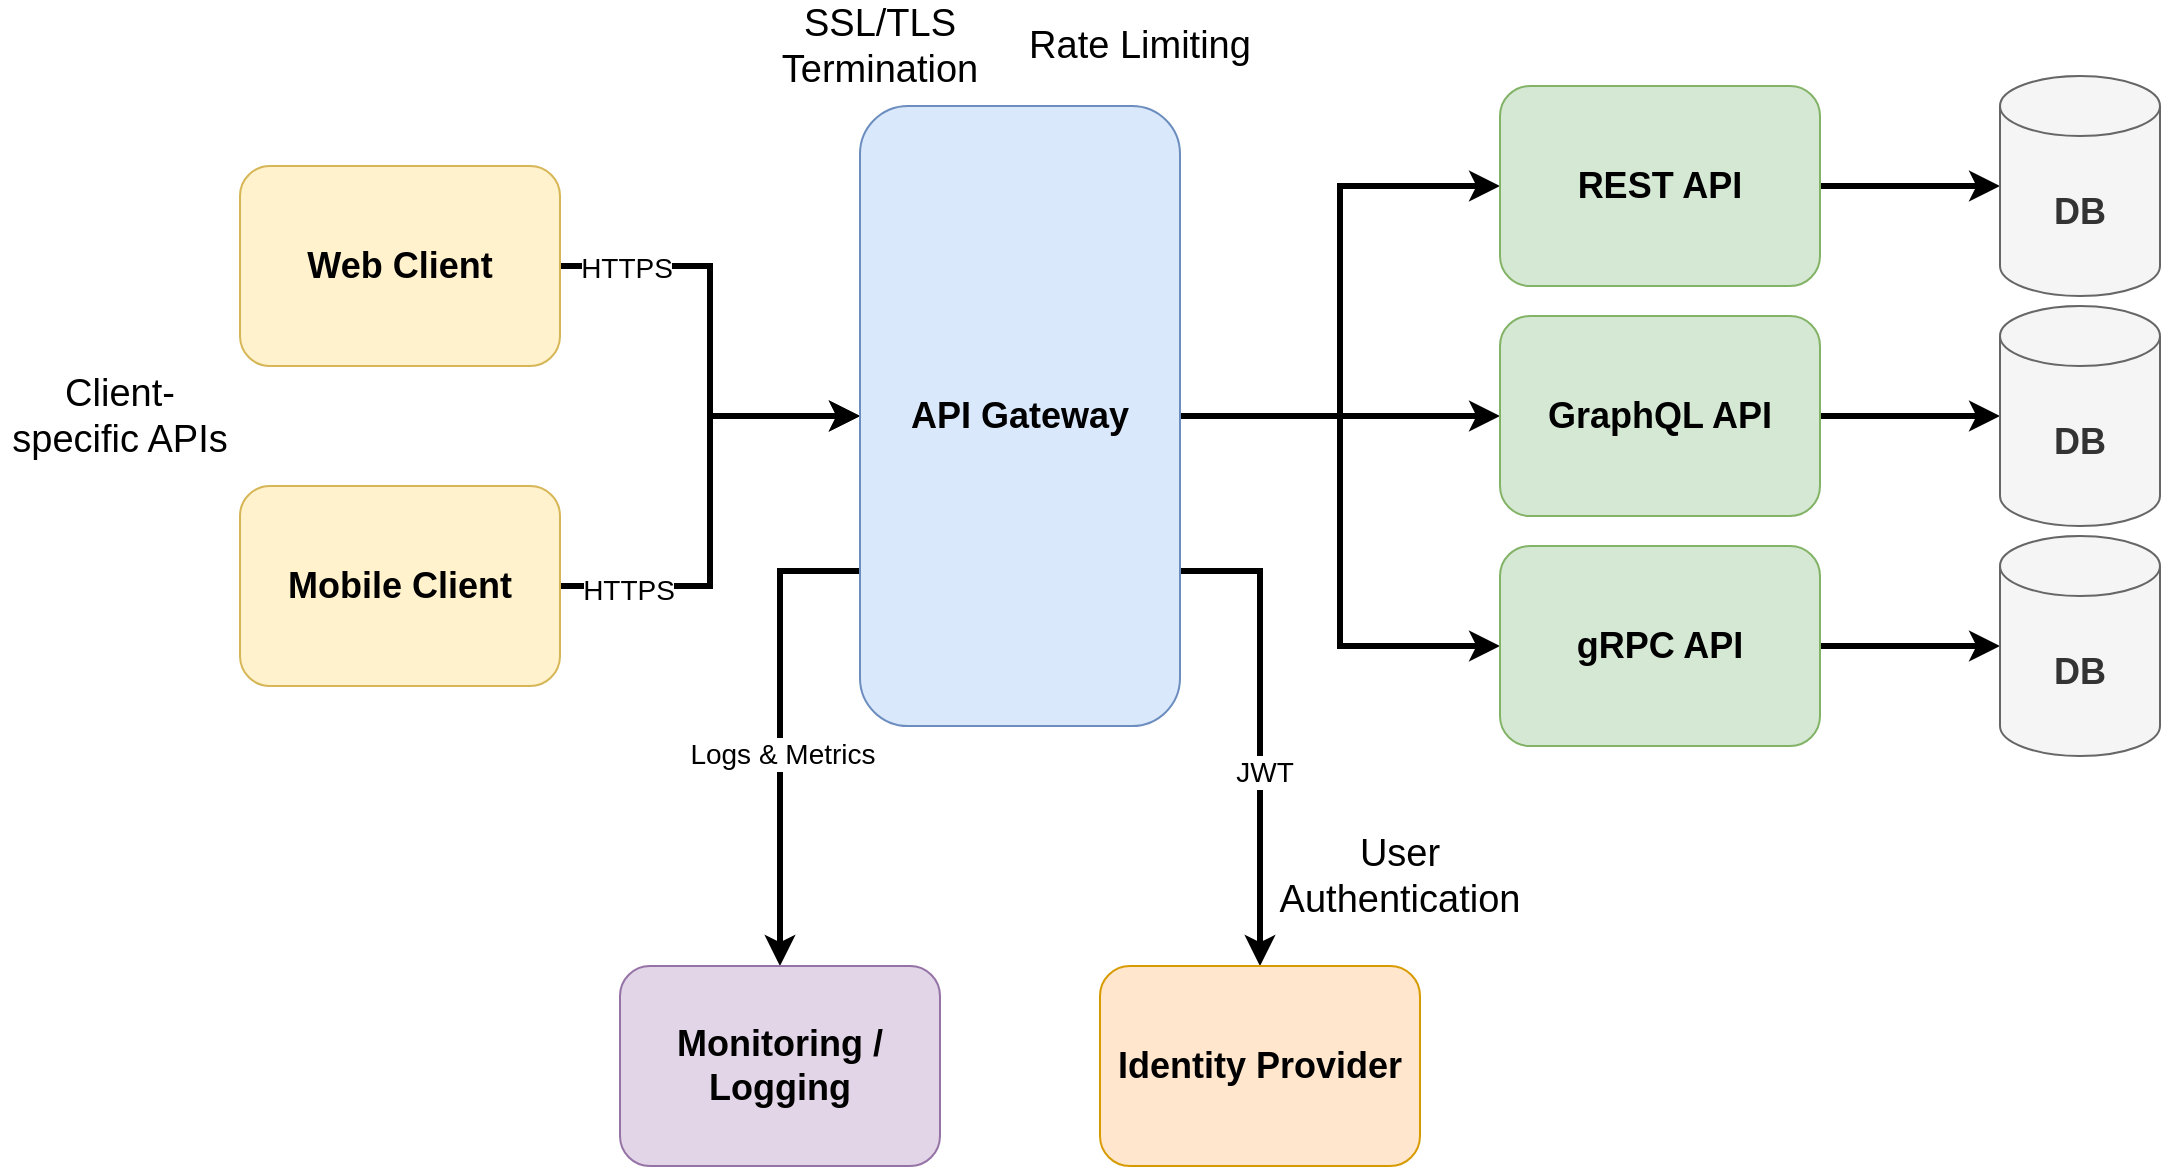 <mxfile version="21.2.1" type="device">
  <diagram name="Page-1" id="oiDOwIseU5BvPzYJeGbI">
    <mxGraphModel dx="1242" dy="822" grid="1" gridSize="10" guides="1" tooltips="1" connect="1" arrows="1" fold="1" page="1" pageScale="1" pageWidth="1169" pageHeight="827" math="0" shadow="0">
      <root>
        <mxCell id="0" />
        <mxCell id="1" parent="0" />
        <mxCell id="AUySJYUAtM3CedbyxXsD-10" style="edgeStyle=orthogonalEdgeStyle;rounded=0;orthogonalLoop=1;jettySize=auto;html=1;entryX=0;entryY=0.5;entryDx=0;entryDy=0;strokeWidth=3;" edge="1" parent="1" source="AUySJYUAtM3CedbyxXsD-1" target="AUySJYUAtM3CedbyxXsD-3">
          <mxGeometry relative="1" as="geometry" />
        </mxCell>
        <mxCell id="AUySJYUAtM3CedbyxXsD-12" value="&lt;font style=&quot;font-size: 14px;&quot;&gt;HTTPS&lt;/font&gt;" style="edgeLabel;html=1;align=center;verticalAlign=middle;resizable=0;points=[];" vertex="1" connectable="0" parent="AUySJYUAtM3CedbyxXsD-10">
          <mxGeometry x="-0.707" y="-1" relative="1" as="geometry">
            <mxPoint as="offset" />
          </mxGeometry>
        </mxCell>
        <mxCell id="AUySJYUAtM3CedbyxXsD-1" value="&lt;font style=&quot;font-size: 18px;&quot;&gt;&lt;b&gt;Web Client&lt;/b&gt;&lt;/font&gt;" style="rounded=1;whiteSpace=wrap;html=1;fillColor=#fff2cc;strokeColor=#d6b656;" vertex="1" parent="1">
          <mxGeometry x="170" y="160" width="160" height="100" as="geometry" />
        </mxCell>
        <mxCell id="AUySJYUAtM3CedbyxXsD-11" style="edgeStyle=orthogonalEdgeStyle;rounded=0;orthogonalLoop=1;jettySize=auto;html=1;entryX=0;entryY=0.5;entryDx=0;entryDy=0;strokeWidth=3;" edge="1" parent="1" source="AUySJYUAtM3CedbyxXsD-2" target="AUySJYUAtM3CedbyxXsD-3">
          <mxGeometry relative="1" as="geometry" />
        </mxCell>
        <mxCell id="AUySJYUAtM3CedbyxXsD-13" value="&lt;font style=&quot;font-size: 14px;&quot;&gt;HTTPS&lt;/font&gt;" style="edgeLabel;html=1;align=center;verticalAlign=middle;resizable=0;points=[];" vertex="1" connectable="0" parent="AUySJYUAtM3CedbyxXsD-11">
          <mxGeometry x="-0.711" y="-2" relative="1" as="geometry">
            <mxPoint as="offset" />
          </mxGeometry>
        </mxCell>
        <mxCell id="AUySJYUAtM3CedbyxXsD-2" value="&lt;font style=&quot;font-size: 18px;&quot;&gt;&lt;b&gt;Mobile Client&lt;/b&gt;&lt;/font&gt;" style="rounded=1;whiteSpace=wrap;html=1;fillColor=#fff2cc;strokeColor=#d6b656;" vertex="1" parent="1">
          <mxGeometry x="170" y="320" width="160" height="100" as="geometry" />
        </mxCell>
        <mxCell id="AUySJYUAtM3CedbyxXsD-7" style="edgeStyle=orthogonalEdgeStyle;rounded=0;orthogonalLoop=1;jettySize=auto;html=1;entryX=0;entryY=0.5;entryDx=0;entryDy=0;strokeWidth=3;" edge="1" parent="1" source="AUySJYUAtM3CedbyxXsD-3" target="AUySJYUAtM3CedbyxXsD-4">
          <mxGeometry relative="1" as="geometry" />
        </mxCell>
        <mxCell id="AUySJYUAtM3CedbyxXsD-8" style="edgeStyle=orthogonalEdgeStyle;rounded=0;orthogonalLoop=1;jettySize=auto;html=1;entryX=0;entryY=0.5;entryDx=0;entryDy=0;strokeWidth=3;" edge="1" parent="1" source="AUySJYUAtM3CedbyxXsD-3" target="AUySJYUAtM3CedbyxXsD-5">
          <mxGeometry relative="1" as="geometry" />
        </mxCell>
        <mxCell id="AUySJYUAtM3CedbyxXsD-9" style="edgeStyle=orthogonalEdgeStyle;rounded=0;orthogonalLoop=1;jettySize=auto;html=1;entryX=0;entryY=0.5;entryDx=0;entryDy=0;strokeWidth=3;" edge="1" parent="1" source="AUySJYUAtM3CedbyxXsD-3" target="AUySJYUAtM3CedbyxXsD-6">
          <mxGeometry relative="1" as="geometry" />
        </mxCell>
        <mxCell id="AUySJYUAtM3CedbyxXsD-24" style="edgeStyle=orthogonalEdgeStyle;rounded=0;orthogonalLoop=1;jettySize=auto;html=1;exitX=1;exitY=0.75;exitDx=0;exitDy=0;entryX=0.5;entryY=0;entryDx=0;entryDy=0;strokeWidth=3;" edge="1" parent="1" source="AUySJYUAtM3CedbyxXsD-3" target="AUySJYUAtM3CedbyxXsD-20">
          <mxGeometry relative="1" as="geometry" />
        </mxCell>
        <mxCell id="AUySJYUAtM3CedbyxXsD-25" value="&lt;font style=&quot;font-size: 14px;&quot;&gt;JWT&lt;/font&gt;" style="edgeLabel;html=1;align=center;verticalAlign=middle;resizable=0;points=[];" vertex="1" connectable="0" parent="AUySJYUAtM3CedbyxXsD-24">
          <mxGeometry x="0.175" y="2" relative="1" as="geometry">
            <mxPoint y="1" as="offset" />
          </mxGeometry>
        </mxCell>
        <mxCell id="AUySJYUAtM3CedbyxXsD-26" style="edgeStyle=orthogonalEdgeStyle;rounded=0;orthogonalLoop=1;jettySize=auto;html=1;exitX=0;exitY=0.75;exitDx=0;exitDy=0;entryX=0.5;entryY=0;entryDx=0;entryDy=0;strokeWidth=3;" edge="1" parent="1" source="AUySJYUAtM3CedbyxXsD-3" target="AUySJYUAtM3CedbyxXsD-21">
          <mxGeometry relative="1" as="geometry" />
        </mxCell>
        <mxCell id="AUySJYUAtM3CedbyxXsD-27" value="&lt;font style=&quot;font-size: 14px;&quot;&gt;Logs &amp;amp; Metrics&lt;/font&gt;" style="edgeLabel;html=1;align=center;verticalAlign=middle;resizable=0;points=[];" vertex="1" connectable="0" parent="AUySJYUAtM3CedbyxXsD-26">
          <mxGeometry x="0.099" y="1" relative="1" as="geometry">
            <mxPoint y="1" as="offset" />
          </mxGeometry>
        </mxCell>
        <mxCell id="AUySJYUAtM3CedbyxXsD-3" value="&lt;font style=&quot;font-size: 18px;&quot;&gt;&lt;b&gt;API Gateway&lt;/b&gt;&lt;/font&gt;" style="rounded=1;whiteSpace=wrap;html=1;fillColor=#dae8fc;strokeColor=#6c8ebf;" vertex="1" parent="1">
          <mxGeometry x="480" y="130" width="160" height="310" as="geometry" />
        </mxCell>
        <mxCell id="AUySJYUAtM3CedbyxXsD-17" style="edgeStyle=orthogonalEdgeStyle;rounded=0;orthogonalLoop=1;jettySize=auto;html=1;entryX=0;entryY=0.5;entryDx=0;entryDy=0;entryPerimeter=0;strokeWidth=3;" edge="1" parent="1" source="AUySJYUAtM3CedbyxXsD-4" target="AUySJYUAtM3CedbyxXsD-14">
          <mxGeometry relative="1" as="geometry" />
        </mxCell>
        <mxCell id="AUySJYUAtM3CedbyxXsD-4" value="&lt;font style=&quot;font-size: 18px;&quot;&gt;&lt;b&gt;REST API&lt;/b&gt;&lt;/font&gt;" style="rounded=1;whiteSpace=wrap;html=1;fillColor=#d5e8d4;strokeColor=#82b366;" vertex="1" parent="1">
          <mxGeometry x="800" y="120" width="160" height="100" as="geometry" />
        </mxCell>
        <mxCell id="AUySJYUAtM3CedbyxXsD-18" style="edgeStyle=orthogonalEdgeStyle;rounded=0;orthogonalLoop=1;jettySize=auto;html=1;entryX=0;entryY=0.5;entryDx=0;entryDy=0;entryPerimeter=0;strokeWidth=3;" edge="1" parent="1" source="AUySJYUAtM3CedbyxXsD-5" target="AUySJYUAtM3CedbyxXsD-15">
          <mxGeometry relative="1" as="geometry" />
        </mxCell>
        <mxCell id="AUySJYUAtM3CedbyxXsD-5" value="&lt;font style=&quot;font-size: 18px;&quot;&gt;&lt;b&gt;GraphQL API&lt;/b&gt;&lt;/font&gt;" style="rounded=1;whiteSpace=wrap;html=1;fillColor=#d5e8d4;strokeColor=#82b366;" vertex="1" parent="1">
          <mxGeometry x="800" y="235" width="160" height="100" as="geometry" />
        </mxCell>
        <mxCell id="AUySJYUAtM3CedbyxXsD-19" style="edgeStyle=orthogonalEdgeStyle;rounded=0;orthogonalLoop=1;jettySize=auto;html=1;entryX=0;entryY=0.5;entryDx=0;entryDy=0;entryPerimeter=0;strokeWidth=3;" edge="1" parent="1" source="AUySJYUAtM3CedbyxXsD-6" target="AUySJYUAtM3CedbyxXsD-16">
          <mxGeometry relative="1" as="geometry" />
        </mxCell>
        <mxCell id="AUySJYUAtM3CedbyxXsD-6" value="&lt;font style=&quot;font-size: 18px;&quot;&gt;&lt;b&gt;gRPC API&lt;/b&gt;&lt;/font&gt;" style="rounded=1;whiteSpace=wrap;html=1;fillColor=#d5e8d4;strokeColor=#82b366;" vertex="1" parent="1">
          <mxGeometry x="800" y="350" width="160" height="100" as="geometry" />
        </mxCell>
        <mxCell id="AUySJYUAtM3CedbyxXsD-14" value="&lt;font style=&quot;font-size: 18px;&quot;&gt;&lt;b&gt;DB&lt;/b&gt;&lt;/font&gt;" style="shape=cylinder3;whiteSpace=wrap;html=1;boundedLbl=1;backgroundOutline=1;size=15;fillColor=#f5f5f5;fontColor=#333333;strokeColor=#666666;" vertex="1" parent="1">
          <mxGeometry x="1050" y="115" width="80" height="110" as="geometry" />
        </mxCell>
        <mxCell id="AUySJYUAtM3CedbyxXsD-15" value="&lt;font style=&quot;font-size: 18px;&quot;&gt;&lt;b&gt;DB&lt;/b&gt;&lt;/font&gt;" style="shape=cylinder3;whiteSpace=wrap;html=1;boundedLbl=1;backgroundOutline=1;size=15;fillColor=#f5f5f5;fontColor=#333333;strokeColor=#666666;" vertex="1" parent="1">
          <mxGeometry x="1050" y="230" width="80" height="110" as="geometry" />
        </mxCell>
        <mxCell id="AUySJYUAtM3CedbyxXsD-16" value="&lt;font style=&quot;font-size: 18px;&quot;&gt;&lt;b&gt;DB&lt;/b&gt;&lt;/font&gt;" style="shape=cylinder3;whiteSpace=wrap;html=1;boundedLbl=1;backgroundOutline=1;size=15;fillColor=#f5f5f5;fontColor=#333333;strokeColor=#666666;" vertex="1" parent="1">
          <mxGeometry x="1050" y="345" width="80" height="110" as="geometry" />
        </mxCell>
        <mxCell id="AUySJYUAtM3CedbyxXsD-20" value="&lt;font style=&quot;font-size: 18px;&quot;&gt;&lt;b&gt;Identity Provider&lt;/b&gt;&lt;/font&gt;" style="rounded=1;whiteSpace=wrap;html=1;fillColor=#ffe6cc;strokeColor=#d79b00;" vertex="1" parent="1">
          <mxGeometry x="600" y="560" width="160" height="100" as="geometry" />
        </mxCell>
        <mxCell id="AUySJYUAtM3CedbyxXsD-21" value="&lt;font style=&quot;font-size: 18px;&quot;&gt;&lt;b&gt;Monitoring / Logging&lt;/b&gt;&lt;/font&gt;" style="rounded=1;whiteSpace=wrap;html=1;fillColor=#e1d5e7;strokeColor=#9673a6;" vertex="1" parent="1">
          <mxGeometry x="360" y="560" width="160" height="100" as="geometry" />
        </mxCell>
        <mxCell id="AUySJYUAtM3CedbyxXsD-22" value="&lt;font style=&quot;font-size: 19px;&quot;&gt;SSL/TLS Termination&lt;/font&gt;" style="text;html=1;strokeColor=none;fillColor=none;align=center;verticalAlign=middle;whiteSpace=wrap;rounded=0;" vertex="1" parent="1">
          <mxGeometry x="430" y="85" width="120" height="30" as="geometry" />
        </mxCell>
        <mxCell id="AUySJYUAtM3CedbyxXsD-23" value="&lt;font style=&quot;font-size: 19px;&quot;&gt;User Authentication&lt;/font&gt;" style="text;html=1;strokeColor=none;fillColor=none;align=center;verticalAlign=middle;whiteSpace=wrap;rounded=0;" vertex="1" parent="1">
          <mxGeometry x="690" y="500" width="120" height="30" as="geometry" />
        </mxCell>
        <mxCell id="AUySJYUAtM3CedbyxXsD-28" value="&lt;font style=&quot;font-size: 19px;&quot;&gt;Client-specific APIs&lt;/font&gt;" style="text;html=1;strokeColor=none;fillColor=none;align=center;verticalAlign=middle;whiteSpace=wrap;rounded=0;" vertex="1" parent="1">
          <mxGeometry x="50" y="270" width="120" height="30" as="geometry" />
        </mxCell>
        <mxCell id="AUySJYUAtM3CedbyxXsD-29" value="&lt;font style=&quot;font-size: 19px;&quot;&gt;Rate Limiting&lt;/font&gt;" style="text;html=1;strokeColor=none;fillColor=none;align=center;verticalAlign=middle;whiteSpace=wrap;rounded=0;" vertex="1" parent="1">
          <mxGeometry x="560" y="85" width="120" height="30" as="geometry" />
        </mxCell>
      </root>
    </mxGraphModel>
  </diagram>
</mxfile>

